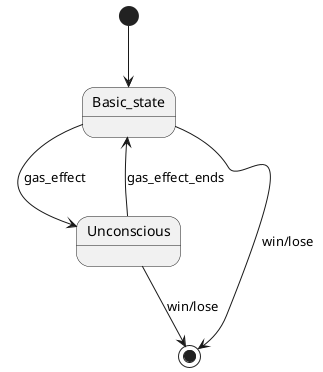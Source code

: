@startuml
'https://plantuml.com/state-diagram
scale 350 width


@startuml
[*] --> Basic_state
Basic_state --> Unconscious : gas_effect
Unconscious --> Basic_state : gas_effect_ends

Unconscious --> [*] : win/lose
Basic_state --> [*] : win/lose

@enduml
